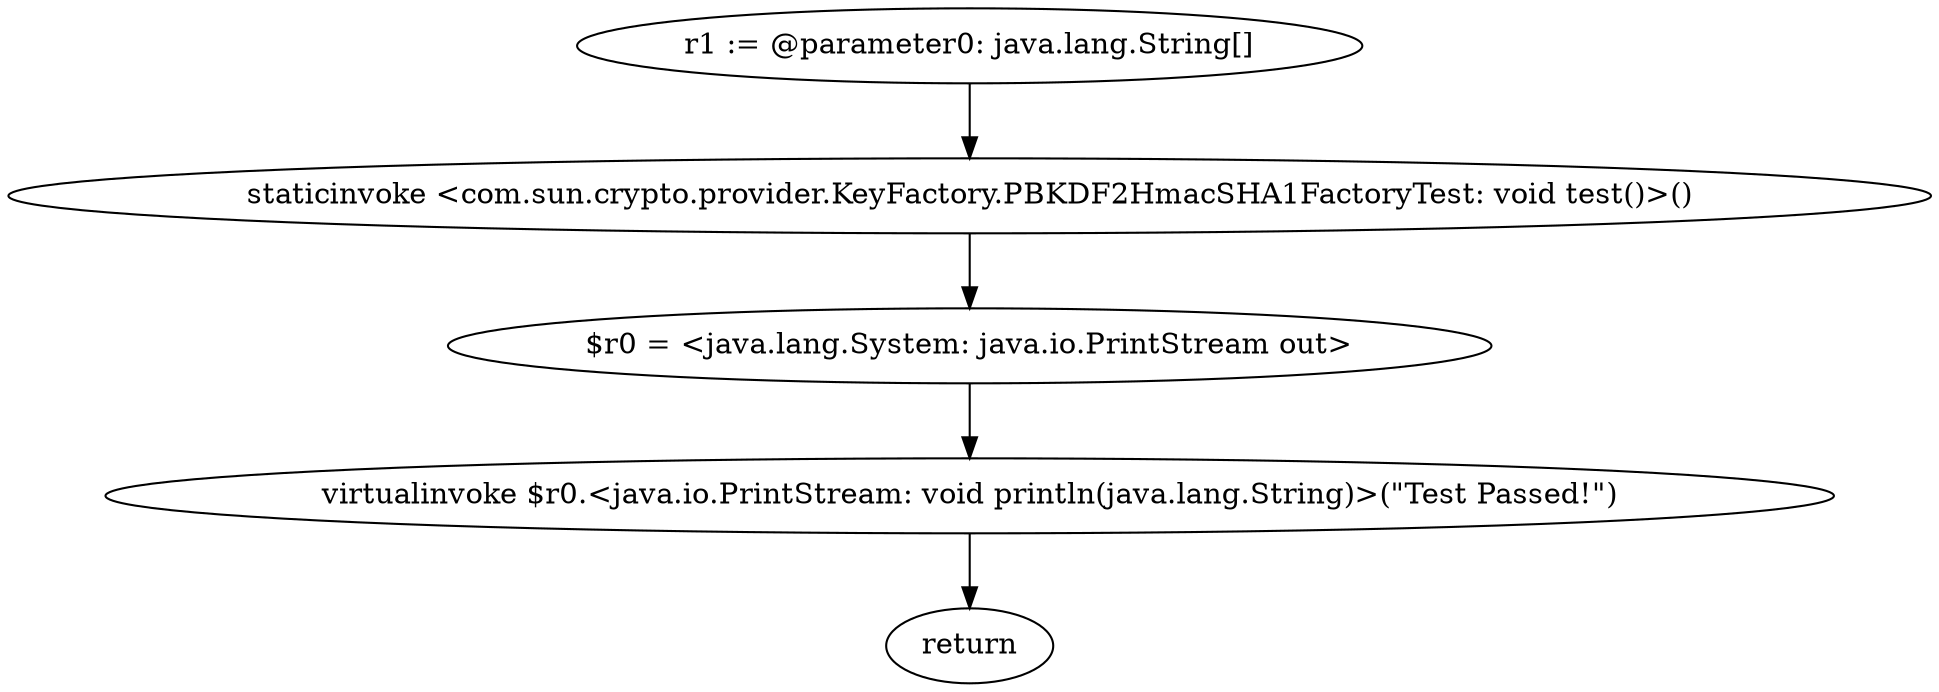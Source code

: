 digraph "unitGraph" {
    "r1 := @parameter0: java.lang.String[]"
    "staticinvoke <com.sun.crypto.provider.KeyFactory.PBKDF2HmacSHA1FactoryTest: void test()>()"
    "$r0 = <java.lang.System: java.io.PrintStream out>"
    "virtualinvoke $r0.<java.io.PrintStream: void println(java.lang.String)>(\"Test Passed!\")"
    "return"
    "r1 := @parameter0: java.lang.String[]"->"staticinvoke <com.sun.crypto.provider.KeyFactory.PBKDF2HmacSHA1FactoryTest: void test()>()";
    "staticinvoke <com.sun.crypto.provider.KeyFactory.PBKDF2HmacSHA1FactoryTest: void test()>()"->"$r0 = <java.lang.System: java.io.PrintStream out>";
    "$r0 = <java.lang.System: java.io.PrintStream out>"->"virtualinvoke $r0.<java.io.PrintStream: void println(java.lang.String)>(\"Test Passed!\")";
    "virtualinvoke $r0.<java.io.PrintStream: void println(java.lang.String)>(\"Test Passed!\")"->"return";
}
